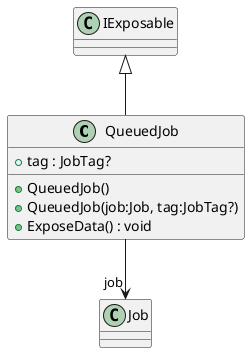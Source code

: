 @startuml
class QueuedJob {
    + tag : JobTag?
    + QueuedJob()
    + QueuedJob(job:Job, tag:JobTag?)
    + ExposeData() : void
}
IExposable <|-- QueuedJob
QueuedJob --> "job" Job
@enduml
